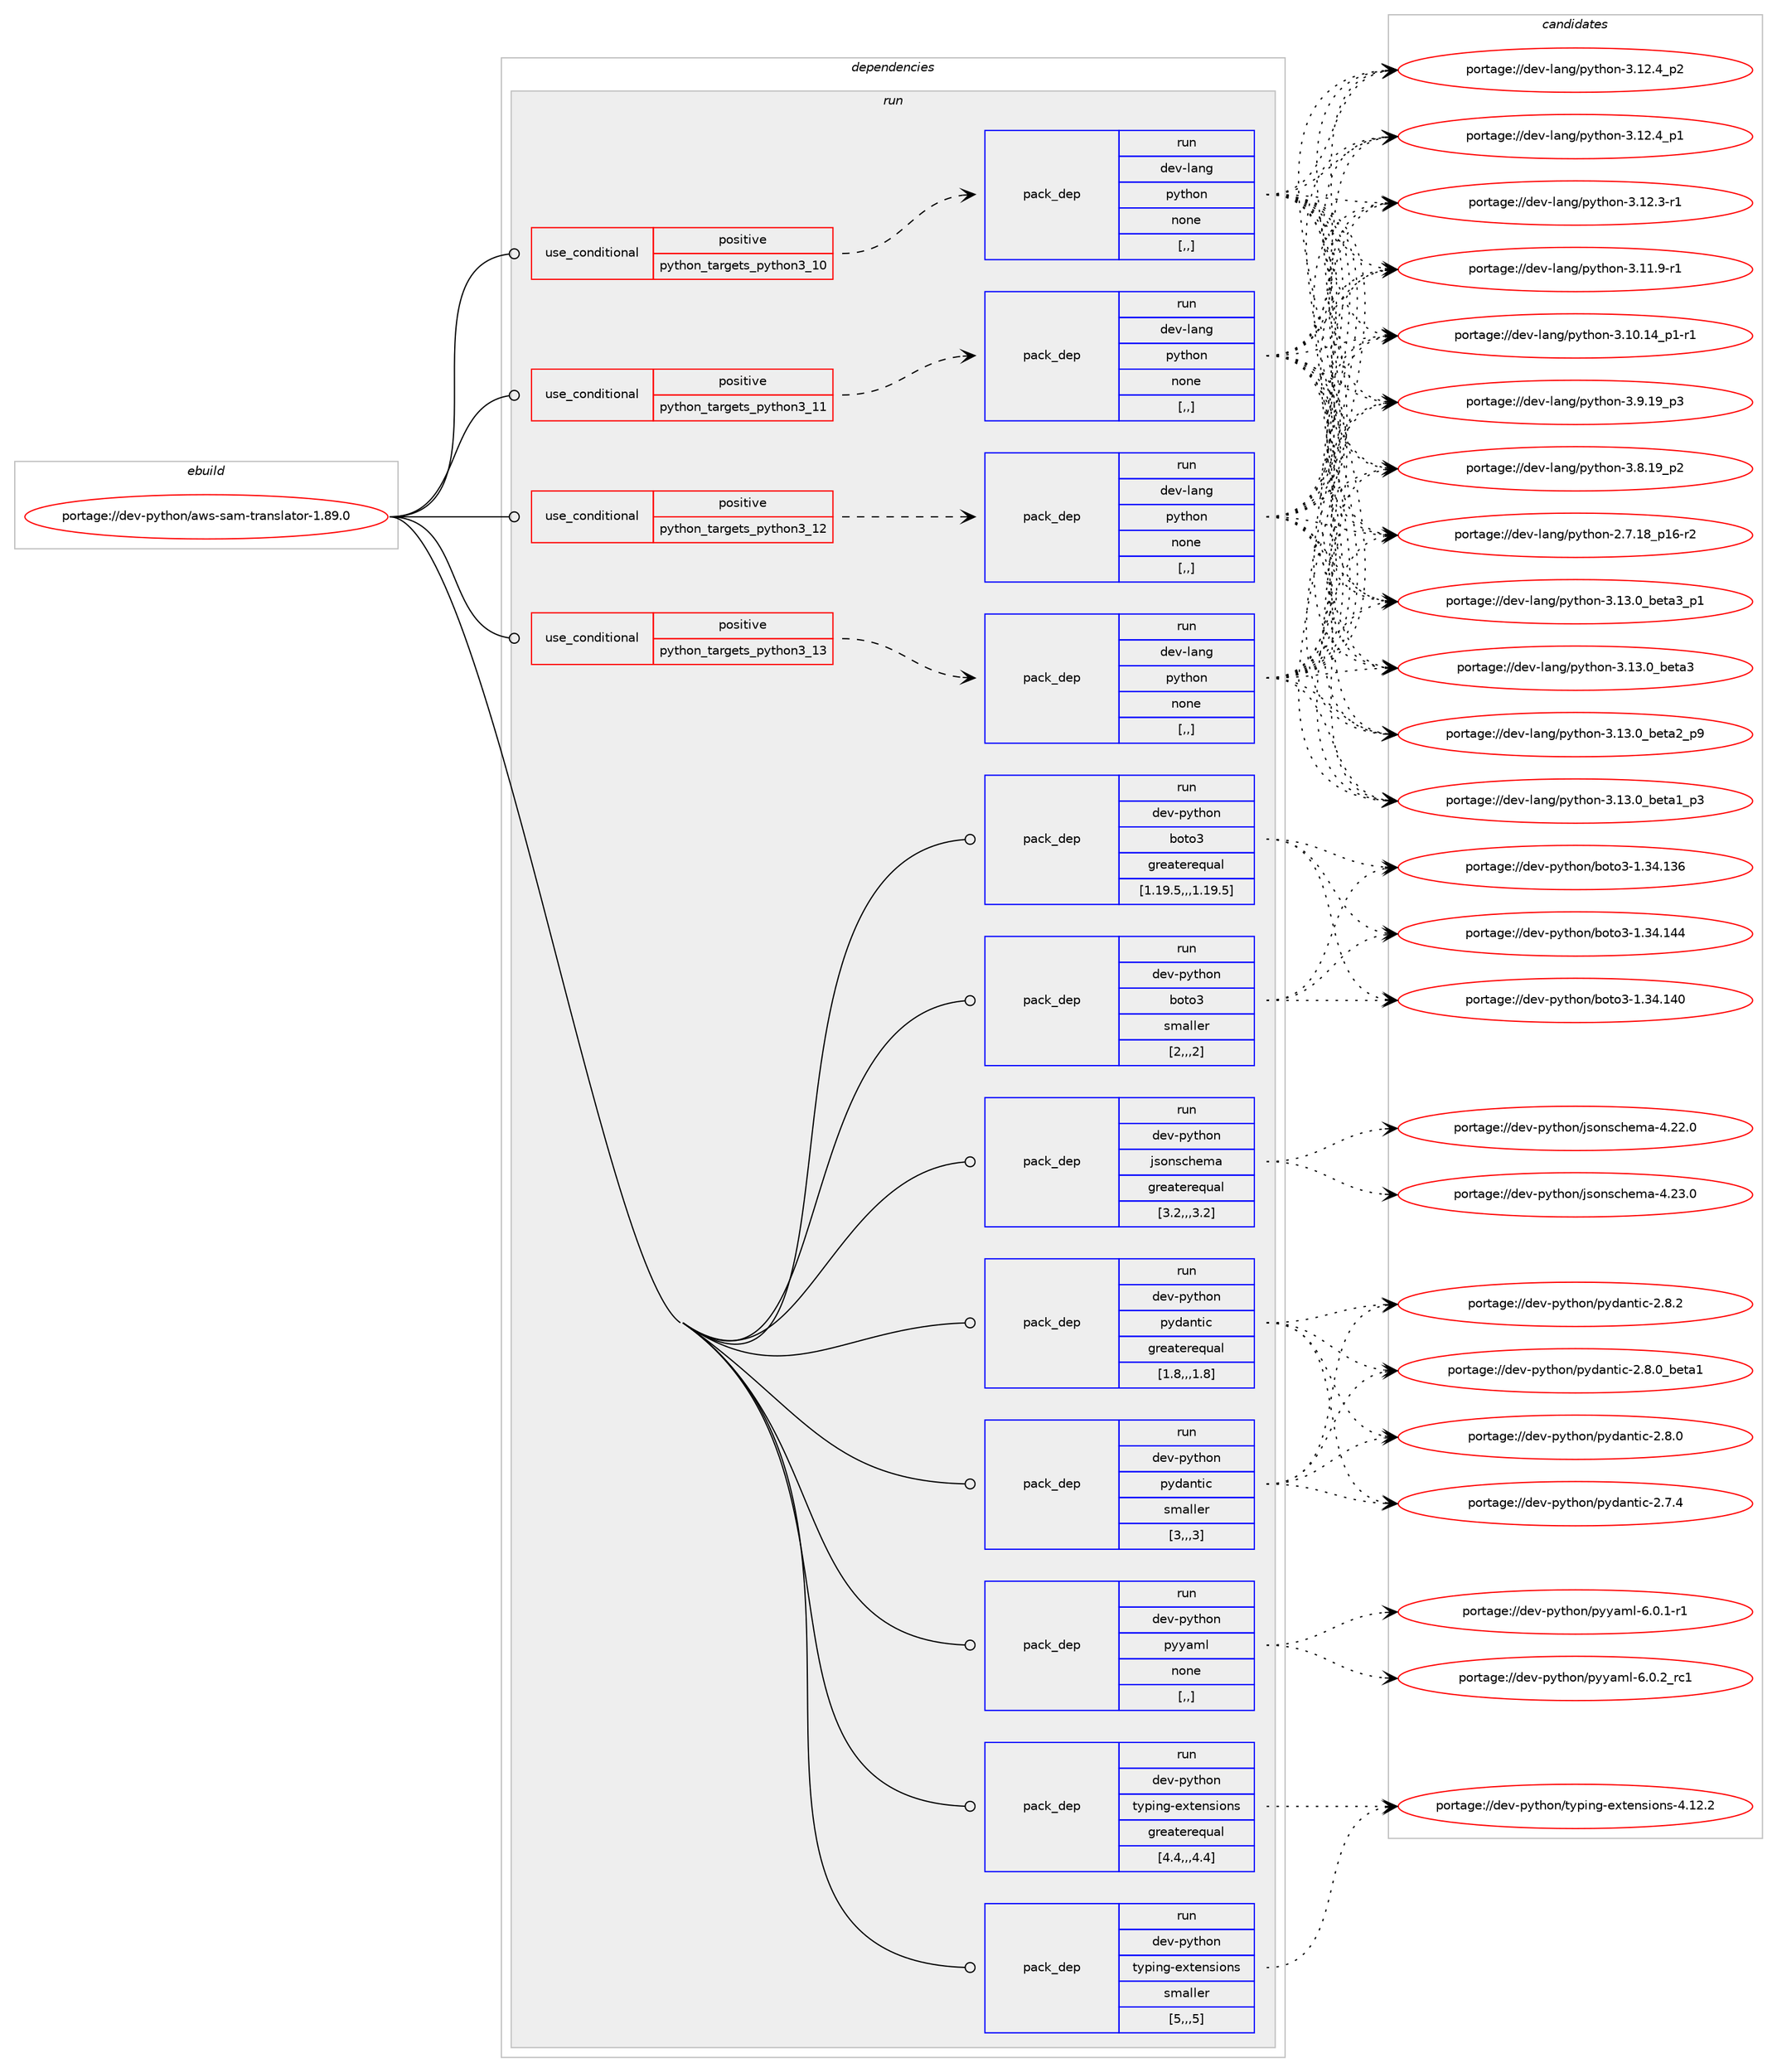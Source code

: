 digraph prolog {

# *************
# Graph options
# *************

newrank=true;
concentrate=true;
compound=true;
graph [rankdir=LR,fontname=Helvetica,fontsize=10,ranksep=1.5];#, ranksep=2.5, nodesep=0.2];
edge  [arrowhead=vee];
node  [fontname=Helvetica,fontsize=10];

# **********
# The ebuild
# **********

subgraph cluster_leftcol {
color=gray;
label=<<i>ebuild</i>>;
id [label="portage://dev-python/aws-sam-translator-1.89.0", color=red, width=4, href="../dev-python/aws-sam-translator-1.89.0.svg"];
}

# ****************
# The dependencies
# ****************

subgraph cluster_midcol {
color=gray;
label=<<i>dependencies</i>>;
subgraph cluster_compile {
fillcolor="#eeeeee";
style=filled;
label=<<i>compile</i>>;
}
subgraph cluster_compileandrun {
fillcolor="#eeeeee";
style=filled;
label=<<i>compile and run</i>>;
}
subgraph cluster_run {
fillcolor="#eeeeee";
style=filled;
label=<<i>run</i>>;
subgraph cond31095 {
dependency142134 [label=<<TABLE BORDER="0" CELLBORDER="1" CELLSPACING="0" CELLPADDING="4"><TR><TD ROWSPAN="3" CELLPADDING="10">use_conditional</TD></TR><TR><TD>positive</TD></TR><TR><TD>python_targets_python3_10</TD></TR></TABLE>>, shape=none, color=red];
subgraph pack109796 {
dependency142135 [label=<<TABLE BORDER="0" CELLBORDER="1" CELLSPACING="0" CELLPADDING="4" WIDTH="220"><TR><TD ROWSPAN="6" CELLPADDING="30">pack_dep</TD></TR><TR><TD WIDTH="110">run</TD></TR><TR><TD>dev-lang</TD></TR><TR><TD>python</TD></TR><TR><TD>none</TD></TR><TR><TD>[,,]</TD></TR></TABLE>>, shape=none, color=blue];
}
dependency142134:e -> dependency142135:w [weight=20,style="dashed",arrowhead="vee"];
}
id:e -> dependency142134:w [weight=20,style="solid",arrowhead="odot"];
subgraph cond31096 {
dependency142136 [label=<<TABLE BORDER="0" CELLBORDER="1" CELLSPACING="0" CELLPADDING="4"><TR><TD ROWSPAN="3" CELLPADDING="10">use_conditional</TD></TR><TR><TD>positive</TD></TR><TR><TD>python_targets_python3_11</TD></TR></TABLE>>, shape=none, color=red];
subgraph pack109797 {
dependency142137 [label=<<TABLE BORDER="0" CELLBORDER="1" CELLSPACING="0" CELLPADDING="4" WIDTH="220"><TR><TD ROWSPAN="6" CELLPADDING="30">pack_dep</TD></TR><TR><TD WIDTH="110">run</TD></TR><TR><TD>dev-lang</TD></TR><TR><TD>python</TD></TR><TR><TD>none</TD></TR><TR><TD>[,,]</TD></TR></TABLE>>, shape=none, color=blue];
}
dependency142136:e -> dependency142137:w [weight=20,style="dashed",arrowhead="vee"];
}
id:e -> dependency142136:w [weight=20,style="solid",arrowhead="odot"];
subgraph cond31097 {
dependency142138 [label=<<TABLE BORDER="0" CELLBORDER="1" CELLSPACING="0" CELLPADDING="4"><TR><TD ROWSPAN="3" CELLPADDING="10">use_conditional</TD></TR><TR><TD>positive</TD></TR><TR><TD>python_targets_python3_12</TD></TR></TABLE>>, shape=none, color=red];
subgraph pack109798 {
dependency142139 [label=<<TABLE BORDER="0" CELLBORDER="1" CELLSPACING="0" CELLPADDING="4" WIDTH="220"><TR><TD ROWSPAN="6" CELLPADDING="30">pack_dep</TD></TR><TR><TD WIDTH="110">run</TD></TR><TR><TD>dev-lang</TD></TR><TR><TD>python</TD></TR><TR><TD>none</TD></TR><TR><TD>[,,]</TD></TR></TABLE>>, shape=none, color=blue];
}
dependency142138:e -> dependency142139:w [weight=20,style="dashed",arrowhead="vee"];
}
id:e -> dependency142138:w [weight=20,style="solid",arrowhead="odot"];
subgraph cond31098 {
dependency142140 [label=<<TABLE BORDER="0" CELLBORDER="1" CELLSPACING="0" CELLPADDING="4"><TR><TD ROWSPAN="3" CELLPADDING="10">use_conditional</TD></TR><TR><TD>positive</TD></TR><TR><TD>python_targets_python3_13</TD></TR></TABLE>>, shape=none, color=red];
subgraph pack109799 {
dependency142141 [label=<<TABLE BORDER="0" CELLBORDER="1" CELLSPACING="0" CELLPADDING="4" WIDTH="220"><TR><TD ROWSPAN="6" CELLPADDING="30">pack_dep</TD></TR><TR><TD WIDTH="110">run</TD></TR><TR><TD>dev-lang</TD></TR><TR><TD>python</TD></TR><TR><TD>none</TD></TR><TR><TD>[,,]</TD></TR></TABLE>>, shape=none, color=blue];
}
dependency142140:e -> dependency142141:w [weight=20,style="dashed",arrowhead="vee"];
}
id:e -> dependency142140:w [weight=20,style="solid",arrowhead="odot"];
subgraph pack109800 {
dependency142142 [label=<<TABLE BORDER="0" CELLBORDER="1" CELLSPACING="0" CELLPADDING="4" WIDTH="220"><TR><TD ROWSPAN="6" CELLPADDING="30">pack_dep</TD></TR><TR><TD WIDTH="110">run</TD></TR><TR><TD>dev-python</TD></TR><TR><TD>boto3</TD></TR><TR><TD>greaterequal</TD></TR><TR><TD>[1.19.5,,,1.19.5]</TD></TR></TABLE>>, shape=none, color=blue];
}
id:e -> dependency142142:w [weight=20,style="solid",arrowhead="odot"];
subgraph pack109801 {
dependency142143 [label=<<TABLE BORDER="0" CELLBORDER="1" CELLSPACING="0" CELLPADDING="4" WIDTH="220"><TR><TD ROWSPAN="6" CELLPADDING="30">pack_dep</TD></TR><TR><TD WIDTH="110">run</TD></TR><TR><TD>dev-python</TD></TR><TR><TD>boto3</TD></TR><TR><TD>smaller</TD></TR><TR><TD>[2,,,2]</TD></TR></TABLE>>, shape=none, color=blue];
}
id:e -> dependency142143:w [weight=20,style="solid",arrowhead="odot"];
subgraph pack109802 {
dependency142144 [label=<<TABLE BORDER="0" CELLBORDER="1" CELLSPACING="0" CELLPADDING="4" WIDTH="220"><TR><TD ROWSPAN="6" CELLPADDING="30">pack_dep</TD></TR><TR><TD WIDTH="110">run</TD></TR><TR><TD>dev-python</TD></TR><TR><TD>jsonschema</TD></TR><TR><TD>greaterequal</TD></TR><TR><TD>[3.2,,,3.2]</TD></TR></TABLE>>, shape=none, color=blue];
}
id:e -> dependency142144:w [weight=20,style="solid",arrowhead="odot"];
subgraph pack109803 {
dependency142145 [label=<<TABLE BORDER="0" CELLBORDER="1" CELLSPACING="0" CELLPADDING="4" WIDTH="220"><TR><TD ROWSPAN="6" CELLPADDING="30">pack_dep</TD></TR><TR><TD WIDTH="110">run</TD></TR><TR><TD>dev-python</TD></TR><TR><TD>pydantic</TD></TR><TR><TD>greaterequal</TD></TR><TR><TD>[1.8,,,1.8]</TD></TR></TABLE>>, shape=none, color=blue];
}
id:e -> dependency142145:w [weight=20,style="solid",arrowhead="odot"];
subgraph pack109804 {
dependency142146 [label=<<TABLE BORDER="0" CELLBORDER="1" CELLSPACING="0" CELLPADDING="4" WIDTH="220"><TR><TD ROWSPAN="6" CELLPADDING="30">pack_dep</TD></TR><TR><TD WIDTH="110">run</TD></TR><TR><TD>dev-python</TD></TR><TR><TD>pydantic</TD></TR><TR><TD>smaller</TD></TR><TR><TD>[3,,,3]</TD></TR></TABLE>>, shape=none, color=blue];
}
id:e -> dependency142146:w [weight=20,style="solid",arrowhead="odot"];
subgraph pack109805 {
dependency142147 [label=<<TABLE BORDER="0" CELLBORDER="1" CELLSPACING="0" CELLPADDING="4" WIDTH="220"><TR><TD ROWSPAN="6" CELLPADDING="30">pack_dep</TD></TR><TR><TD WIDTH="110">run</TD></TR><TR><TD>dev-python</TD></TR><TR><TD>pyyaml</TD></TR><TR><TD>none</TD></TR><TR><TD>[,,]</TD></TR></TABLE>>, shape=none, color=blue];
}
id:e -> dependency142147:w [weight=20,style="solid",arrowhead="odot"];
subgraph pack109806 {
dependency142148 [label=<<TABLE BORDER="0" CELLBORDER="1" CELLSPACING="0" CELLPADDING="4" WIDTH="220"><TR><TD ROWSPAN="6" CELLPADDING="30">pack_dep</TD></TR><TR><TD WIDTH="110">run</TD></TR><TR><TD>dev-python</TD></TR><TR><TD>typing-extensions</TD></TR><TR><TD>greaterequal</TD></TR><TR><TD>[4.4,,,4.4]</TD></TR></TABLE>>, shape=none, color=blue];
}
id:e -> dependency142148:w [weight=20,style="solid",arrowhead="odot"];
subgraph pack109807 {
dependency142149 [label=<<TABLE BORDER="0" CELLBORDER="1" CELLSPACING="0" CELLPADDING="4" WIDTH="220"><TR><TD ROWSPAN="6" CELLPADDING="30">pack_dep</TD></TR><TR><TD WIDTH="110">run</TD></TR><TR><TD>dev-python</TD></TR><TR><TD>typing-extensions</TD></TR><TR><TD>smaller</TD></TR><TR><TD>[5,,,5]</TD></TR></TABLE>>, shape=none, color=blue];
}
id:e -> dependency142149:w [weight=20,style="solid",arrowhead="odot"];
}
}

# **************
# The candidates
# **************

subgraph cluster_choices {
rank=same;
color=gray;
label=<<i>candidates</i>>;

subgraph choice109796 {
color=black;
nodesep=1;
choice10010111845108971101034711212111610411111045514649514648959810111697519511249 [label="portage://dev-lang/python-3.13.0_beta3_p1", color=red, width=4,href="../dev-lang/python-3.13.0_beta3_p1.svg"];
choice1001011184510897110103471121211161041111104551464951464895981011169751 [label="portage://dev-lang/python-3.13.0_beta3", color=red, width=4,href="../dev-lang/python-3.13.0_beta3.svg"];
choice10010111845108971101034711212111610411111045514649514648959810111697509511257 [label="portage://dev-lang/python-3.13.0_beta2_p9", color=red, width=4,href="../dev-lang/python-3.13.0_beta2_p9.svg"];
choice10010111845108971101034711212111610411111045514649514648959810111697499511251 [label="portage://dev-lang/python-3.13.0_beta1_p3", color=red, width=4,href="../dev-lang/python-3.13.0_beta1_p3.svg"];
choice100101118451089711010347112121116104111110455146495046529511250 [label="portage://dev-lang/python-3.12.4_p2", color=red, width=4,href="../dev-lang/python-3.12.4_p2.svg"];
choice100101118451089711010347112121116104111110455146495046529511249 [label="portage://dev-lang/python-3.12.4_p1", color=red, width=4,href="../dev-lang/python-3.12.4_p1.svg"];
choice100101118451089711010347112121116104111110455146495046514511449 [label="portage://dev-lang/python-3.12.3-r1", color=red, width=4,href="../dev-lang/python-3.12.3-r1.svg"];
choice100101118451089711010347112121116104111110455146494946574511449 [label="portage://dev-lang/python-3.11.9-r1", color=red, width=4,href="../dev-lang/python-3.11.9-r1.svg"];
choice100101118451089711010347112121116104111110455146494846495295112494511449 [label="portage://dev-lang/python-3.10.14_p1-r1", color=red, width=4,href="../dev-lang/python-3.10.14_p1-r1.svg"];
choice100101118451089711010347112121116104111110455146574649579511251 [label="portage://dev-lang/python-3.9.19_p3", color=red, width=4,href="../dev-lang/python-3.9.19_p3.svg"];
choice100101118451089711010347112121116104111110455146564649579511250 [label="portage://dev-lang/python-3.8.19_p2", color=red, width=4,href="../dev-lang/python-3.8.19_p2.svg"];
choice100101118451089711010347112121116104111110455046554649569511249544511450 [label="portage://dev-lang/python-2.7.18_p16-r2", color=red, width=4,href="../dev-lang/python-2.7.18_p16-r2.svg"];
dependency142135:e -> choice10010111845108971101034711212111610411111045514649514648959810111697519511249:w [style=dotted,weight="100"];
dependency142135:e -> choice1001011184510897110103471121211161041111104551464951464895981011169751:w [style=dotted,weight="100"];
dependency142135:e -> choice10010111845108971101034711212111610411111045514649514648959810111697509511257:w [style=dotted,weight="100"];
dependency142135:e -> choice10010111845108971101034711212111610411111045514649514648959810111697499511251:w [style=dotted,weight="100"];
dependency142135:e -> choice100101118451089711010347112121116104111110455146495046529511250:w [style=dotted,weight="100"];
dependency142135:e -> choice100101118451089711010347112121116104111110455146495046529511249:w [style=dotted,weight="100"];
dependency142135:e -> choice100101118451089711010347112121116104111110455146495046514511449:w [style=dotted,weight="100"];
dependency142135:e -> choice100101118451089711010347112121116104111110455146494946574511449:w [style=dotted,weight="100"];
dependency142135:e -> choice100101118451089711010347112121116104111110455146494846495295112494511449:w [style=dotted,weight="100"];
dependency142135:e -> choice100101118451089711010347112121116104111110455146574649579511251:w [style=dotted,weight="100"];
dependency142135:e -> choice100101118451089711010347112121116104111110455146564649579511250:w [style=dotted,weight="100"];
dependency142135:e -> choice100101118451089711010347112121116104111110455046554649569511249544511450:w [style=dotted,weight="100"];
}
subgraph choice109797 {
color=black;
nodesep=1;
choice10010111845108971101034711212111610411111045514649514648959810111697519511249 [label="portage://dev-lang/python-3.13.0_beta3_p1", color=red, width=4,href="../dev-lang/python-3.13.0_beta3_p1.svg"];
choice1001011184510897110103471121211161041111104551464951464895981011169751 [label="portage://dev-lang/python-3.13.0_beta3", color=red, width=4,href="../dev-lang/python-3.13.0_beta3.svg"];
choice10010111845108971101034711212111610411111045514649514648959810111697509511257 [label="portage://dev-lang/python-3.13.0_beta2_p9", color=red, width=4,href="../dev-lang/python-3.13.0_beta2_p9.svg"];
choice10010111845108971101034711212111610411111045514649514648959810111697499511251 [label="portage://dev-lang/python-3.13.0_beta1_p3", color=red, width=4,href="../dev-lang/python-3.13.0_beta1_p3.svg"];
choice100101118451089711010347112121116104111110455146495046529511250 [label="portage://dev-lang/python-3.12.4_p2", color=red, width=4,href="../dev-lang/python-3.12.4_p2.svg"];
choice100101118451089711010347112121116104111110455146495046529511249 [label="portage://dev-lang/python-3.12.4_p1", color=red, width=4,href="../dev-lang/python-3.12.4_p1.svg"];
choice100101118451089711010347112121116104111110455146495046514511449 [label="portage://dev-lang/python-3.12.3-r1", color=red, width=4,href="../dev-lang/python-3.12.3-r1.svg"];
choice100101118451089711010347112121116104111110455146494946574511449 [label="portage://dev-lang/python-3.11.9-r1", color=red, width=4,href="../dev-lang/python-3.11.9-r1.svg"];
choice100101118451089711010347112121116104111110455146494846495295112494511449 [label="portage://dev-lang/python-3.10.14_p1-r1", color=red, width=4,href="../dev-lang/python-3.10.14_p1-r1.svg"];
choice100101118451089711010347112121116104111110455146574649579511251 [label="portage://dev-lang/python-3.9.19_p3", color=red, width=4,href="../dev-lang/python-3.9.19_p3.svg"];
choice100101118451089711010347112121116104111110455146564649579511250 [label="portage://dev-lang/python-3.8.19_p2", color=red, width=4,href="../dev-lang/python-3.8.19_p2.svg"];
choice100101118451089711010347112121116104111110455046554649569511249544511450 [label="portage://dev-lang/python-2.7.18_p16-r2", color=red, width=4,href="../dev-lang/python-2.7.18_p16-r2.svg"];
dependency142137:e -> choice10010111845108971101034711212111610411111045514649514648959810111697519511249:w [style=dotted,weight="100"];
dependency142137:e -> choice1001011184510897110103471121211161041111104551464951464895981011169751:w [style=dotted,weight="100"];
dependency142137:e -> choice10010111845108971101034711212111610411111045514649514648959810111697509511257:w [style=dotted,weight="100"];
dependency142137:e -> choice10010111845108971101034711212111610411111045514649514648959810111697499511251:w [style=dotted,weight="100"];
dependency142137:e -> choice100101118451089711010347112121116104111110455146495046529511250:w [style=dotted,weight="100"];
dependency142137:e -> choice100101118451089711010347112121116104111110455146495046529511249:w [style=dotted,weight="100"];
dependency142137:e -> choice100101118451089711010347112121116104111110455146495046514511449:w [style=dotted,weight="100"];
dependency142137:e -> choice100101118451089711010347112121116104111110455146494946574511449:w [style=dotted,weight="100"];
dependency142137:e -> choice100101118451089711010347112121116104111110455146494846495295112494511449:w [style=dotted,weight="100"];
dependency142137:e -> choice100101118451089711010347112121116104111110455146574649579511251:w [style=dotted,weight="100"];
dependency142137:e -> choice100101118451089711010347112121116104111110455146564649579511250:w [style=dotted,weight="100"];
dependency142137:e -> choice100101118451089711010347112121116104111110455046554649569511249544511450:w [style=dotted,weight="100"];
}
subgraph choice109798 {
color=black;
nodesep=1;
choice10010111845108971101034711212111610411111045514649514648959810111697519511249 [label="portage://dev-lang/python-3.13.0_beta3_p1", color=red, width=4,href="../dev-lang/python-3.13.0_beta3_p1.svg"];
choice1001011184510897110103471121211161041111104551464951464895981011169751 [label="portage://dev-lang/python-3.13.0_beta3", color=red, width=4,href="../dev-lang/python-3.13.0_beta3.svg"];
choice10010111845108971101034711212111610411111045514649514648959810111697509511257 [label="portage://dev-lang/python-3.13.0_beta2_p9", color=red, width=4,href="../dev-lang/python-3.13.0_beta2_p9.svg"];
choice10010111845108971101034711212111610411111045514649514648959810111697499511251 [label="portage://dev-lang/python-3.13.0_beta1_p3", color=red, width=4,href="../dev-lang/python-3.13.0_beta1_p3.svg"];
choice100101118451089711010347112121116104111110455146495046529511250 [label="portage://dev-lang/python-3.12.4_p2", color=red, width=4,href="../dev-lang/python-3.12.4_p2.svg"];
choice100101118451089711010347112121116104111110455146495046529511249 [label="portage://dev-lang/python-3.12.4_p1", color=red, width=4,href="../dev-lang/python-3.12.4_p1.svg"];
choice100101118451089711010347112121116104111110455146495046514511449 [label="portage://dev-lang/python-3.12.3-r1", color=red, width=4,href="../dev-lang/python-3.12.3-r1.svg"];
choice100101118451089711010347112121116104111110455146494946574511449 [label="portage://dev-lang/python-3.11.9-r1", color=red, width=4,href="../dev-lang/python-3.11.9-r1.svg"];
choice100101118451089711010347112121116104111110455146494846495295112494511449 [label="portage://dev-lang/python-3.10.14_p1-r1", color=red, width=4,href="../dev-lang/python-3.10.14_p1-r1.svg"];
choice100101118451089711010347112121116104111110455146574649579511251 [label="portage://dev-lang/python-3.9.19_p3", color=red, width=4,href="../dev-lang/python-3.9.19_p3.svg"];
choice100101118451089711010347112121116104111110455146564649579511250 [label="portage://dev-lang/python-3.8.19_p2", color=red, width=4,href="../dev-lang/python-3.8.19_p2.svg"];
choice100101118451089711010347112121116104111110455046554649569511249544511450 [label="portage://dev-lang/python-2.7.18_p16-r2", color=red, width=4,href="../dev-lang/python-2.7.18_p16-r2.svg"];
dependency142139:e -> choice10010111845108971101034711212111610411111045514649514648959810111697519511249:w [style=dotted,weight="100"];
dependency142139:e -> choice1001011184510897110103471121211161041111104551464951464895981011169751:w [style=dotted,weight="100"];
dependency142139:e -> choice10010111845108971101034711212111610411111045514649514648959810111697509511257:w [style=dotted,weight="100"];
dependency142139:e -> choice10010111845108971101034711212111610411111045514649514648959810111697499511251:w [style=dotted,weight="100"];
dependency142139:e -> choice100101118451089711010347112121116104111110455146495046529511250:w [style=dotted,weight="100"];
dependency142139:e -> choice100101118451089711010347112121116104111110455146495046529511249:w [style=dotted,weight="100"];
dependency142139:e -> choice100101118451089711010347112121116104111110455146495046514511449:w [style=dotted,weight="100"];
dependency142139:e -> choice100101118451089711010347112121116104111110455146494946574511449:w [style=dotted,weight="100"];
dependency142139:e -> choice100101118451089711010347112121116104111110455146494846495295112494511449:w [style=dotted,weight="100"];
dependency142139:e -> choice100101118451089711010347112121116104111110455146574649579511251:w [style=dotted,weight="100"];
dependency142139:e -> choice100101118451089711010347112121116104111110455146564649579511250:w [style=dotted,weight="100"];
dependency142139:e -> choice100101118451089711010347112121116104111110455046554649569511249544511450:w [style=dotted,weight="100"];
}
subgraph choice109799 {
color=black;
nodesep=1;
choice10010111845108971101034711212111610411111045514649514648959810111697519511249 [label="portage://dev-lang/python-3.13.0_beta3_p1", color=red, width=4,href="../dev-lang/python-3.13.0_beta3_p1.svg"];
choice1001011184510897110103471121211161041111104551464951464895981011169751 [label="portage://dev-lang/python-3.13.0_beta3", color=red, width=4,href="../dev-lang/python-3.13.0_beta3.svg"];
choice10010111845108971101034711212111610411111045514649514648959810111697509511257 [label="portage://dev-lang/python-3.13.0_beta2_p9", color=red, width=4,href="../dev-lang/python-3.13.0_beta2_p9.svg"];
choice10010111845108971101034711212111610411111045514649514648959810111697499511251 [label="portage://dev-lang/python-3.13.0_beta1_p3", color=red, width=4,href="../dev-lang/python-3.13.0_beta1_p3.svg"];
choice100101118451089711010347112121116104111110455146495046529511250 [label="portage://dev-lang/python-3.12.4_p2", color=red, width=4,href="../dev-lang/python-3.12.4_p2.svg"];
choice100101118451089711010347112121116104111110455146495046529511249 [label="portage://dev-lang/python-3.12.4_p1", color=red, width=4,href="../dev-lang/python-3.12.4_p1.svg"];
choice100101118451089711010347112121116104111110455146495046514511449 [label="portage://dev-lang/python-3.12.3-r1", color=red, width=4,href="../dev-lang/python-3.12.3-r1.svg"];
choice100101118451089711010347112121116104111110455146494946574511449 [label="portage://dev-lang/python-3.11.9-r1", color=red, width=4,href="../dev-lang/python-3.11.9-r1.svg"];
choice100101118451089711010347112121116104111110455146494846495295112494511449 [label="portage://dev-lang/python-3.10.14_p1-r1", color=red, width=4,href="../dev-lang/python-3.10.14_p1-r1.svg"];
choice100101118451089711010347112121116104111110455146574649579511251 [label="portage://dev-lang/python-3.9.19_p3", color=red, width=4,href="../dev-lang/python-3.9.19_p3.svg"];
choice100101118451089711010347112121116104111110455146564649579511250 [label="portage://dev-lang/python-3.8.19_p2", color=red, width=4,href="../dev-lang/python-3.8.19_p2.svg"];
choice100101118451089711010347112121116104111110455046554649569511249544511450 [label="portage://dev-lang/python-2.7.18_p16-r2", color=red, width=4,href="../dev-lang/python-2.7.18_p16-r2.svg"];
dependency142141:e -> choice10010111845108971101034711212111610411111045514649514648959810111697519511249:w [style=dotted,weight="100"];
dependency142141:e -> choice1001011184510897110103471121211161041111104551464951464895981011169751:w [style=dotted,weight="100"];
dependency142141:e -> choice10010111845108971101034711212111610411111045514649514648959810111697509511257:w [style=dotted,weight="100"];
dependency142141:e -> choice10010111845108971101034711212111610411111045514649514648959810111697499511251:w [style=dotted,weight="100"];
dependency142141:e -> choice100101118451089711010347112121116104111110455146495046529511250:w [style=dotted,weight="100"];
dependency142141:e -> choice100101118451089711010347112121116104111110455146495046529511249:w [style=dotted,weight="100"];
dependency142141:e -> choice100101118451089711010347112121116104111110455146495046514511449:w [style=dotted,weight="100"];
dependency142141:e -> choice100101118451089711010347112121116104111110455146494946574511449:w [style=dotted,weight="100"];
dependency142141:e -> choice100101118451089711010347112121116104111110455146494846495295112494511449:w [style=dotted,weight="100"];
dependency142141:e -> choice100101118451089711010347112121116104111110455146574649579511251:w [style=dotted,weight="100"];
dependency142141:e -> choice100101118451089711010347112121116104111110455146564649579511250:w [style=dotted,weight="100"];
dependency142141:e -> choice100101118451089711010347112121116104111110455046554649569511249544511450:w [style=dotted,weight="100"];
}
subgraph choice109800 {
color=black;
nodesep=1;
choice10010111845112121116104111110479811111611151454946515246495252 [label="portage://dev-python/boto3-1.34.144", color=red, width=4,href="../dev-python/boto3-1.34.144.svg"];
choice10010111845112121116104111110479811111611151454946515246495248 [label="portage://dev-python/boto3-1.34.140", color=red, width=4,href="../dev-python/boto3-1.34.140.svg"];
choice10010111845112121116104111110479811111611151454946515246495154 [label="portage://dev-python/boto3-1.34.136", color=red, width=4,href="../dev-python/boto3-1.34.136.svg"];
dependency142142:e -> choice10010111845112121116104111110479811111611151454946515246495252:w [style=dotted,weight="100"];
dependency142142:e -> choice10010111845112121116104111110479811111611151454946515246495248:w [style=dotted,weight="100"];
dependency142142:e -> choice10010111845112121116104111110479811111611151454946515246495154:w [style=dotted,weight="100"];
}
subgraph choice109801 {
color=black;
nodesep=1;
choice10010111845112121116104111110479811111611151454946515246495252 [label="portage://dev-python/boto3-1.34.144", color=red, width=4,href="../dev-python/boto3-1.34.144.svg"];
choice10010111845112121116104111110479811111611151454946515246495248 [label="portage://dev-python/boto3-1.34.140", color=red, width=4,href="../dev-python/boto3-1.34.140.svg"];
choice10010111845112121116104111110479811111611151454946515246495154 [label="portage://dev-python/boto3-1.34.136", color=red, width=4,href="../dev-python/boto3-1.34.136.svg"];
dependency142143:e -> choice10010111845112121116104111110479811111611151454946515246495252:w [style=dotted,weight="100"];
dependency142143:e -> choice10010111845112121116104111110479811111611151454946515246495248:w [style=dotted,weight="100"];
dependency142143:e -> choice10010111845112121116104111110479811111611151454946515246495154:w [style=dotted,weight="100"];
}
subgraph choice109802 {
color=black;
nodesep=1;
choice1001011184511212111610411111047106115111110115991041011099745524650514648 [label="portage://dev-python/jsonschema-4.23.0", color=red, width=4,href="../dev-python/jsonschema-4.23.0.svg"];
choice1001011184511212111610411111047106115111110115991041011099745524650504648 [label="portage://dev-python/jsonschema-4.22.0", color=red, width=4,href="../dev-python/jsonschema-4.22.0.svg"];
dependency142144:e -> choice1001011184511212111610411111047106115111110115991041011099745524650514648:w [style=dotted,weight="100"];
dependency142144:e -> choice1001011184511212111610411111047106115111110115991041011099745524650504648:w [style=dotted,weight="100"];
}
subgraph choice109803 {
color=black;
nodesep=1;
choice10010111845112121116104111110471121211009711011610599455046564650 [label="portage://dev-python/pydantic-2.8.2", color=red, width=4,href="../dev-python/pydantic-2.8.2.svg"];
choice1001011184511212111610411111047112121100971101161059945504656464895981011169749 [label="portage://dev-python/pydantic-2.8.0_beta1", color=red, width=4,href="../dev-python/pydantic-2.8.0_beta1.svg"];
choice10010111845112121116104111110471121211009711011610599455046564648 [label="portage://dev-python/pydantic-2.8.0", color=red, width=4,href="../dev-python/pydantic-2.8.0.svg"];
choice10010111845112121116104111110471121211009711011610599455046554652 [label="portage://dev-python/pydantic-2.7.4", color=red, width=4,href="../dev-python/pydantic-2.7.4.svg"];
dependency142145:e -> choice10010111845112121116104111110471121211009711011610599455046564650:w [style=dotted,weight="100"];
dependency142145:e -> choice1001011184511212111610411111047112121100971101161059945504656464895981011169749:w [style=dotted,weight="100"];
dependency142145:e -> choice10010111845112121116104111110471121211009711011610599455046564648:w [style=dotted,weight="100"];
dependency142145:e -> choice10010111845112121116104111110471121211009711011610599455046554652:w [style=dotted,weight="100"];
}
subgraph choice109804 {
color=black;
nodesep=1;
choice10010111845112121116104111110471121211009711011610599455046564650 [label="portage://dev-python/pydantic-2.8.2", color=red, width=4,href="../dev-python/pydantic-2.8.2.svg"];
choice1001011184511212111610411111047112121100971101161059945504656464895981011169749 [label="portage://dev-python/pydantic-2.8.0_beta1", color=red, width=4,href="../dev-python/pydantic-2.8.0_beta1.svg"];
choice10010111845112121116104111110471121211009711011610599455046564648 [label="portage://dev-python/pydantic-2.8.0", color=red, width=4,href="../dev-python/pydantic-2.8.0.svg"];
choice10010111845112121116104111110471121211009711011610599455046554652 [label="portage://dev-python/pydantic-2.7.4", color=red, width=4,href="../dev-python/pydantic-2.7.4.svg"];
dependency142146:e -> choice10010111845112121116104111110471121211009711011610599455046564650:w [style=dotted,weight="100"];
dependency142146:e -> choice1001011184511212111610411111047112121100971101161059945504656464895981011169749:w [style=dotted,weight="100"];
dependency142146:e -> choice10010111845112121116104111110471121211009711011610599455046564648:w [style=dotted,weight="100"];
dependency142146:e -> choice10010111845112121116104111110471121211009711011610599455046554652:w [style=dotted,weight="100"];
}
subgraph choice109805 {
color=black;
nodesep=1;
choice100101118451121211161041111104711212112197109108455446484650951149949 [label="portage://dev-python/pyyaml-6.0.2_rc1", color=red, width=4,href="../dev-python/pyyaml-6.0.2_rc1.svg"];
choice1001011184511212111610411111047112121121971091084554464846494511449 [label="portage://dev-python/pyyaml-6.0.1-r1", color=red, width=4,href="../dev-python/pyyaml-6.0.1-r1.svg"];
dependency142147:e -> choice100101118451121211161041111104711212112197109108455446484650951149949:w [style=dotted,weight="100"];
dependency142147:e -> choice1001011184511212111610411111047112121121971091084554464846494511449:w [style=dotted,weight="100"];
}
subgraph choice109806 {
color=black;
nodesep=1;
choice10010111845112121116104111110471161211121051101034510112011610111011510511111011545524649504650 [label="portage://dev-python/typing-extensions-4.12.2", color=red, width=4,href="../dev-python/typing-extensions-4.12.2.svg"];
dependency142148:e -> choice10010111845112121116104111110471161211121051101034510112011610111011510511111011545524649504650:w [style=dotted,weight="100"];
}
subgraph choice109807 {
color=black;
nodesep=1;
choice10010111845112121116104111110471161211121051101034510112011610111011510511111011545524649504650 [label="portage://dev-python/typing-extensions-4.12.2", color=red, width=4,href="../dev-python/typing-extensions-4.12.2.svg"];
dependency142149:e -> choice10010111845112121116104111110471161211121051101034510112011610111011510511111011545524649504650:w [style=dotted,weight="100"];
}
}

}
